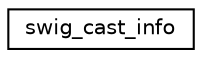 digraph "Graphical Class Hierarchy"
{
 // LATEX_PDF_SIZE
  edge [fontname="Helvetica",fontsize="10",labelfontname="Helvetica",labelfontsize="10"];
  node [fontname="Helvetica",fontsize="10",shape=record];
  rankdir="LR";
  Node0 [label="swig_cast_info",height=0.2,width=0.4,color="black", fillcolor="white", style="filled",URL="$structswig__cast__info.html",tooltip=" "];
}
